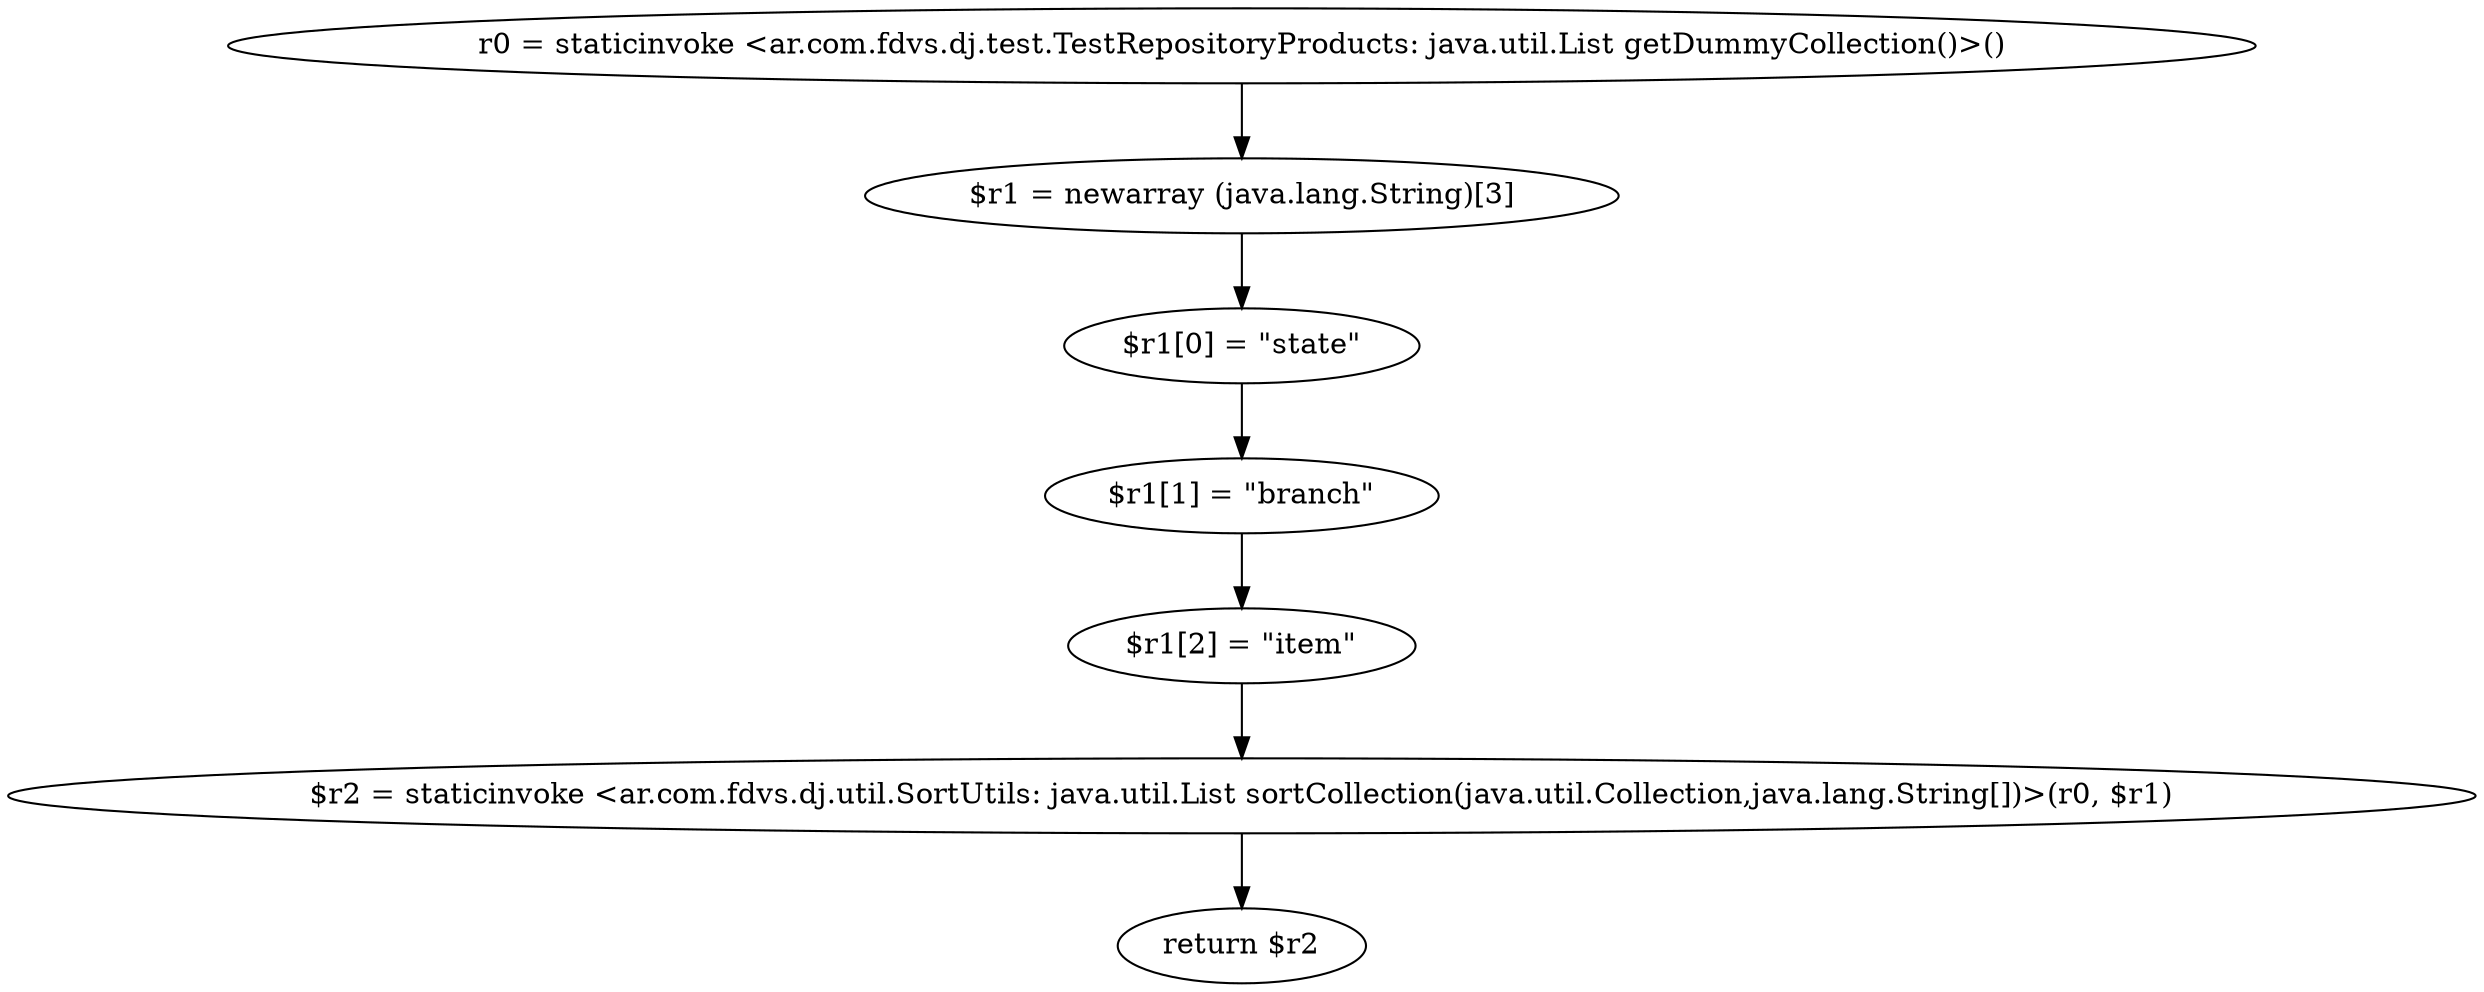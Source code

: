 digraph "unitGraph" {
    "r0 = staticinvoke <ar.com.fdvs.dj.test.TestRepositoryProducts: java.util.List getDummyCollection()>()"
    "$r1 = newarray (java.lang.String)[3]"
    "$r1[0] = \"state\""
    "$r1[1] = \"branch\""
    "$r1[2] = \"item\""
    "$r2 = staticinvoke <ar.com.fdvs.dj.util.SortUtils: java.util.List sortCollection(java.util.Collection,java.lang.String[])>(r0, $r1)"
    "return $r2"
    "r0 = staticinvoke <ar.com.fdvs.dj.test.TestRepositoryProducts: java.util.List getDummyCollection()>()"->"$r1 = newarray (java.lang.String)[3]";
    "$r1 = newarray (java.lang.String)[3]"->"$r1[0] = \"state\"";
    "$r1[0] = \"state\""->"$r1[1] = \"branch\"";
    "$r1[1] = \"branch\""->"$r1[2] = \"item\"";
    "$r1[2] = \"item\""->"$r2 = staticinvoke <ar.com.fdvs.dj.util.SortUtils: java.util.List sortCollection(java.util.Collection,java.lang.String[])>(r0, $r1)";
    "$r2 = staticinvoke <ar.com.fdvs.dj.util.SortUtils: java.util.List sortCollection(java.util.Collection,java.lang.String[])>(r0, $r1)"->"return $r2";
}
